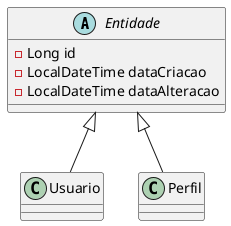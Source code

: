 @startuml ControleAcesso
    
    abstract class "Entidade" as entidade {
        - Long id
        - LocalDateTime dataCriacao
        - LocalDateTime dataAlteracao
    }

    class "Usuario" as usuario {

    }

    class "Perfil" as perfil {

    }

    entidade <|-- usuario
    entidade <|-- perfil

@enduml